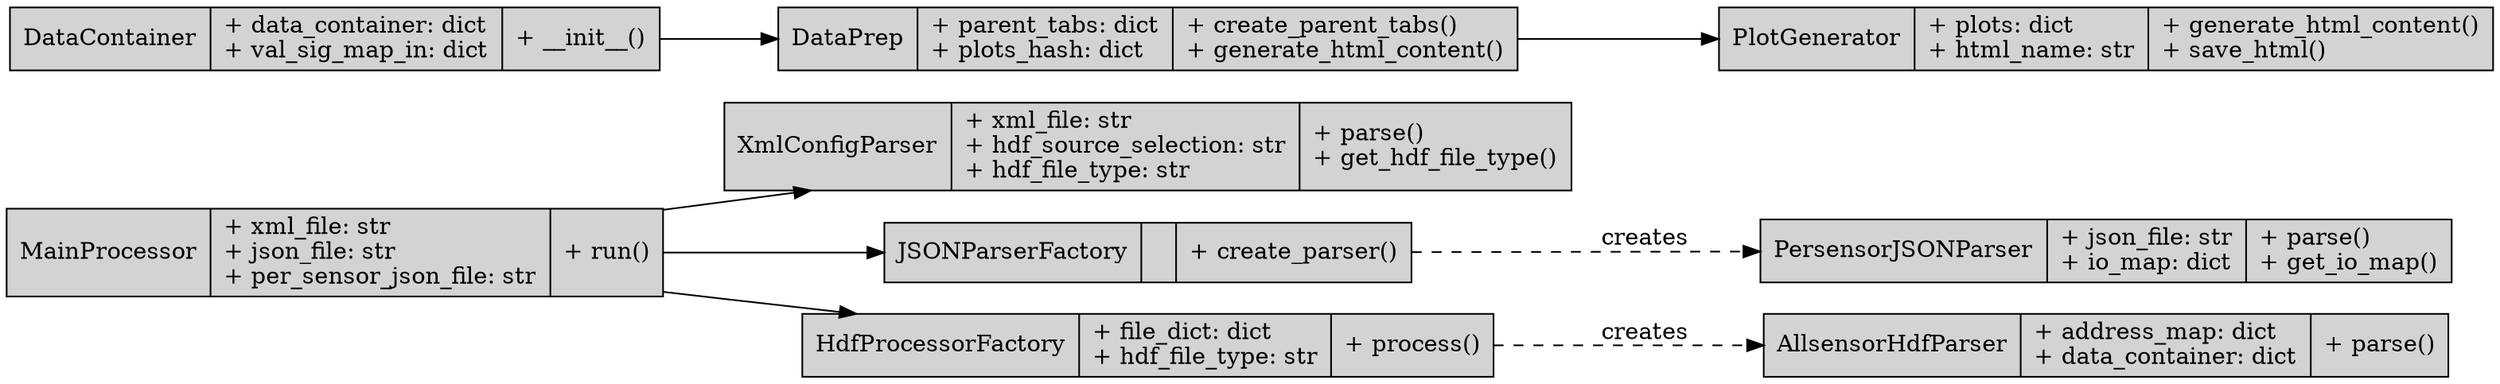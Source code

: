digraph G {
    rankdir=LR;
    node [shape=record, style=filled, fillcolor=lightgray];
    
    // Config Layer
    MainProcessor [label="{MainProcessor|+ xml_file: str\l+ json_file: str\l+ per_sensor_json_file: str\l|+ run()\l}"];
    XmlConfigParser [label="{XmlConfigParser|+ xml_file: str\l+ hdf_source_selection: str\l+ hdf_file_type: str\l|+ parse()\l+ get_hdf_file_type()\l}"];
    JSONParserFactory [label="{JSONParserFactory||+ create_parser()\l}"];
    PersensorJSONParser [label="{PersensorJSONParser|+ json_file: str\l+ io_map: dict\l|+ parse()\l+ get_io_map()\l}"];
    
    // DB Layer
    HdfProcessorFactory [label="{HdfProcessorFactory|+ file_dict: dict\l+ hdf_file_type: str\l|+ process()\l}"];
    AllsensorHdfParser [label="{AllsensorHdfParser|+ address_map: dict\l+ data_container: dict\l|+ parse()\l}"];
    
    // Business Layer
    DataContainer [label="{DataContainer|+ data_container: dict\l+ val_sig_map_in: dict\l|+ __init__()\l}"];
    DataPrep [label="{DataPrep|+ parent_tabs: dict\l+ plots_hash: dict\l|+ create_parent_tabs()\l+ generate_html_content()\l}"];
    
    // Presentation Layer
    PlotGenerator [label="{PlotGenerator|+ plots: dict\l+ html_name: str\l|+ generate_html_content()\l+ save_html()\l}"];
    
    // Relationships
    MainProcessor -> XmlConfigParser;
    MainProcessor -> JSONParserFactory;
    MainProcessor -> HdfProcessorFactory;
    JSONParserFactory -> PersensorJSONParser [style=dashed, label="creates"];
    HdfProcessorFactory -> AllsensorHdfParser [style=dashed, label="creates"];
    DataContainer -> DataPrep;
    DataPrep -> PlotGenerator;
}